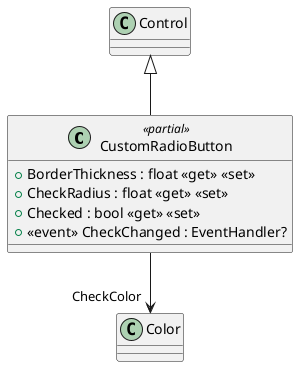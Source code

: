 @startuml
class CustomRadioButton <<partial>> {
    + BorderThickness : float <<get>> <<set>>
    + CheckRadius : float <<get>> <<set>>
    + Checked : bool <<get>> <<set>>
    +  <<event>> CheckChanged : EventHandler? 
}
Control <|-- CustomRadioButton
CustomRadioButton --> "CheckColor" Color
@enduml
